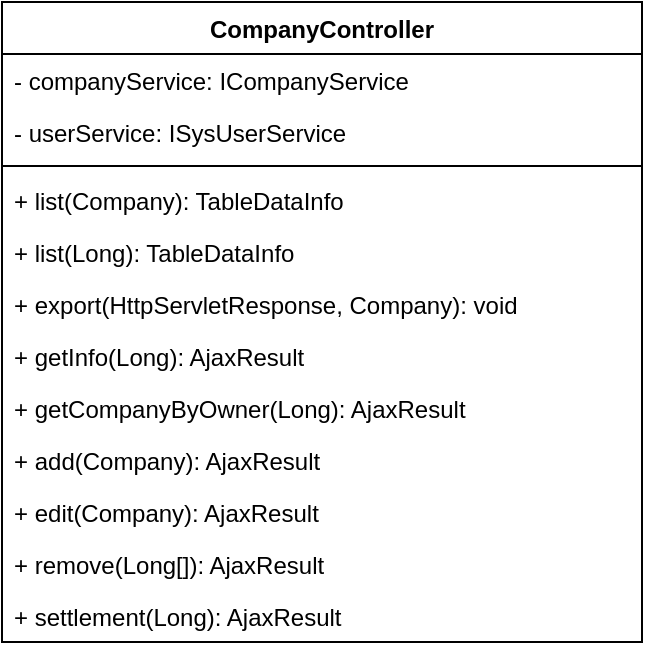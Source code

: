 <mxfile version="12.6.5" type="device" pages="11"><diagram id="IuDKrJr9HwjUH95Cg3hL" name="CompanyController"><mxGraphModel dx="1086" dy="806" grid="1" gridSize="10" guides="1" tooltips="1" connect="1" arrows="1" fold="1" page="1" pageScale="1" pageWidth="850" pageHeight="1100" math="0" shadow="0"><root><mxCell id="0"/><mxCell id="1" parent="0"/><mxCell id="apbivAqMzXwf9US9XnqT-1" value="CompanyController" style="swimlane;fontStyle=1;align=center;verticalAlign=top;childLayout=stackLayout;horizontal=1;startSize=26;horizontalStack=0;resizeParent=1;resizeParentMax=0;resizeLast=0;collapsible=1;marginBottom=0;" parent="1" vertex="1"><mxGeometry x="40" y="40" width="320" height="320" as="geometry"/></mxCell><mxCell id="apbivAqMzXwf9US9XnqT-5" value="- companyService: ICompanyService" style="text;strokeColor=none;fillColor=none;align=left;verticalAlign=top;spacingLeft=4;spacingRight=4;overflow=hidden;rotatable=0;points=[[0,0.5],[1,0.5]];portConstraint=eastwest;" parent="apbivAqMzXwf9US9XnqT-1" vertex="1"><mxGeometry y="26" width="320" height="26" as="geometry"/></mxCell><mxCell id="apbivAqMzXwf9US9XnqT-2" value="- userService: ISysUserService" style="text;strokeColor=none;fillColor=none;align=left;verticalAlign=top;spacingLeft=4;spacingRight=4;overflow=hidden;rotatable=0;points=[[0,0.5],[1,0.5]];portConstraint=eastwest;" parent="apbivAqMzXwf9US9XnqT-1" vertex="1"><mxGeometry y="52" width="320" height="26" as="geometry"/></mxCell><mxCell id="apbivAqMzXwf9US9XnqT-3" value="" style="line;strokeWidth=1;fillColor=none;align=left;verticalAlign=middle;spacingTop=-1;spacingLeft=3;spacingRight=3;rotatable=0;labelPosition=right;points=[];portConstraint=eastwest;" parent="apbivAqMzXwf9US9XnqT-1" vertex="1"><mxGeometry y="78" width="320" height="8" as="geometry"/></mxCell><mxCell id="apbivAqMzXwf9US9XnqT-6" value="+ list(Company): TableDataInfo" style="text;strokeColor=none;fillColor=none;align=left;verticalAlign=top;spacingLeft=4;spacingRight=4;overflow=hidden;rotatable=0;points=[[0,0.5],[1,0.5]];portConstraint=eastwest;" parent="apbivAqMzXwf9US9XnqT-1" vertex="1"><mxGeometry y="86" width="320" height="26" as="geometry"/></mxCell><mxCell id="apbivAqMzXwf9US9XnqT-7" value="+ list(Long): TableDataInfo" style="text;strokeColor=none;fillColor=none;align=left;verticalAlign=top;spacingLeft=4;spacingRight=4;overflow=hidden;rotatable=0;points=[[0,0.5],[1,0.5]];portConstraint=eastwest;" parent="apbivAqMzXwf9US9XnqT-1" vertex="1"><mxGeometry y="112" width="320" height="26" as="geometry"/></mxCell><mxCell id="apbivAqMzXwf9US9XnqT-8" value="+ export(HttpServletResponse, Company): void" style="text;strokeColor=none;fillColor=none;align=left;verticalAlign=top;spacingLeft=4;spacingRight=4;overflow=hidden;rotatable=0;points=[[0,0.5],[1,0.5]];portConstraint=eastwest;" parent="apbivAqMzXwf9US9XnqT-1" vertex="1"><mxGeometry y="138" width="320" height="26" as="geometry"/></mxCell><mxCell id="apbivAqMzXwf9US9XnqT-9" value="+ getInfo(Long): AjaxResult" style="text;strokeColor=none;fillColor=none;align=left;verticalAlign=top;spacingLeft=4;spacingRight=4;overflow=hidden;rotatable=0;points=[[0,0.5],[1,0.5]];portConstraint=eastwest;" parent="apbivAqMzXwf9US9XnqT-1" vertex="1"><mxGeometry y="164" width="320" height="26" as="geometry"/></mxCell><mxCell id="apbivAqMzXwf9US9XnqT-10" value="+ getCompanyByOwner(Long): AjaxResult" style="text;strokeColor=none;fillColor=none;align=left;verticalAlign=top;spacingLeft=4;spacingRight=4;overflow=hidden;rotatable=0;points=[[0,0.5],[1,0.5]];portConstraint=eastwest;" parent="apbivAqMzXwf9US9XnqT-1" vertex="1"><mxGeometry y="190" width="320" height="26" as="geometry"/></mxCell><mxCell id="apbivAqMzXwf9US9XnqT-11" value="+ add(Company): AjaxResult" style="text;strokeColor=none;fillColor=none;align=left;verticalAlign=top;spacingLeft=4;spacingRight=4;overflow=hidden;rotatable=0;points=[[0,0.5],[1,0.5]];portConstraint=eastwest;" parent="apbivAqMzXwf9US9XnqT-1" vertex="1"><mxGeometry y="216" width="320" height="26" as="geometry"/></mxCell><mxCell id="apbivAqMzXwf9US9XnqT-12" value="+ edit(Company): AjaxResult" style="text;strokeColor=none;fillColor=none;align=left;verticalAlign=top;spacingLeft=4;spacingRight=4;overflow=hidden;rotatable=0;points=[[0,0.5],[1,0.5]];portConstraint=eastwest;" parent="apbivAqMzXwf9US9XnqT-1" vertex="1"><mxGeometry y="242" width="320" height="26" as="geometry"/></mxCell><mxCell id="apbivAqMzXwf9US9XnqT-13" value="+ remove(Long[]): AjaxResult" style="text;strokeColor=none;fillColor=none;align=left;verticalAlign=top;spacingLeft=4;spacingRight=4;overflow=hidden;rotatable=0;points=[[0,0.5],[1,0.5]];portConstraint=eastwest;" parent="apbivAqMzXwf9US9XnqT-1" vertex="1"><mxGeometry y="268" width="320" height="26" as="geometry"/></mxCell><mxCell id="apbivAqMzXwf9US9XnqT-4" value="+ settlement(Long): AjaxResult" style="text;strokeColor=none;fillColor=none;align=left;verticalAlign=top;spacingLeft=4;spacingRight=4;overflow=hidden;rotatable=0;points=[[0,0.5],[1,0.5]];portConstraint=eastwest;" parent="apbivAqMzXwf9US9XnqT-1" vertex="1"><mxGeometry y="294" width="320" height="26" as="geometry"/></mxCell></root></mxGraphModel></diagram><diagram name="TicketTypeController" id="CrkuY-RYF88Ci62IkdXL"><mxGraphModel dx="1086" dy="806" grid="1" gridSize="10" guides="1" tooltips="1" connect="1" arrows="1" fold="1" page="1" pageScale="1" pageWidth="850" pageHeight="1100" math="0" shadow="0"><root><mxCell id="9UPSqxnHUl_p8AlZO2u2-0"/><mxCell id="9UPSqxnHUl_p8AlZO2u2-1" parent="9UPSqxnHUl_p8AlZO2u2-0"/><mxCell id="9UPSqxnHUl_p8AlZO2u2-2" value="TicketTypeController" style="swimlane;fontStyle=1;align=center;verticalAlign=top;childLayout=stackLayout;horizontal=1;startSize=26;horizontalStack=0;resizeParent=1;resizeParentMax=0;resizeLast=0;collapsible=1;marginBottom=0;" parent="9UPSqxnHUl_p8AlZO2u2-1" vertex="1"><mxGeometry x="40" y="40" width="320" height="216" as="geometry"/></mxCell><mxCell id="9UPSqxnHUl_p8AlZO2u2-3" value="- ticketTypeService: ITicketTypeService" style="text;strokeColor=none;fillColor=none;align=left;verticalAlign=top;spacingLeft=4;spacingRight=4;overflow=hidden;rotatable=0;points=[[0,0.5],[1,0.5]];portConstraint=eastwest;" parent="9UPSqxnHUl_p8AlZO2u2-2" vertex="1"><mxGeometry y="26" width="320" height="26" as="geometry"/></mxCell><mxCell id="9UPSqxnHUl_p8AlZO2u2-5" value="" style="line;strokeWidth=1;fillColor=none;align=left;verticalAlign=middle;spacingTop=-1;spacingLeft=3;spacingRight=3;rotatable=0;labelPosition=right;points=[];portConstraint=eastwest;" parent="9UPSqxnHUl_p8AlZO2u2-2" vertex="1"><mxGeometry y="52" width="320" height="8" as="geometry"/></mxCell><mxCell id="9UPSqxnHUl_p8AlZO2u2-6" value="+ list(TicketType): TableDataInfo" style="text;strokeColor=none;fillColor=none;align=left;verticalAlign=top;spacingLeft=4;spacingRight=4;overflow=hidden;rotatable=0;points=[[0,0.5],[1,0.5]];portConstraint=eastwest;" parent="9UPSqxnHUl_p8AlZO2u2-2" vertex="1"><mxGeometry y="60" width="320" height="26" as="geometry"/></mxCell><mxCell id="9UPSqxnHUl_p8AlZO2u2-8" value="+ export(HttpServletResponse, Company): void" style="text;strokeColor=none;fillColor=none;align=left;verticalAlign=top;spacingLeft=4;spacingRight=4;overflow=hidden;rotatable=0;points=[[0,0.5],[1,0.5]];portConstraint=eastwest;" parent="9UPSqxnHUl_p8AlZO2u2-2" vertex="1"><mxGeometry y="86" width="320" height="26" as="geometry"/></mxCell><mxCell id="9UPSqxnHUl_p8AlZO2u2-9" value="+ getInfo(Long): AjaxResult" style="text;strokeColor=none;fillColor=none;align=left;verticalAlign=top;spacingLeft=4;spacingRight=4;overflow=hidden;rotatable=0;points=[[0,0.5],[1,0.5]];portConstraint=eastwest;" parent="9UPSqxnHUl_p8AlZO2u2-2" vertex="1"><mxGeometry y="112" width="320" height="26" as="geometry"/></mxCell><mxCell id="9UPSqxnHUl_p8AlZO2u2-11" value="+ add(TicketType): AjaxResult" style="text;strokeColor=none;fillColor=none;align=left;verticalAlign=top;spacingLeft=4;spacingRight=4;overflow=hidden;rotatable=0;points=[[0,0.5],[1,0.5]];portConstraint=eastwest;" parent="9UPSqxnHUl_p8AlZO2u2-2" vertex="1"><mxGeometry y="138" width="320" height="26" as="geometry"/></mxCell><mxCell id="9UPSqxnHUl_p8AlZO2u2-12" value="+ edit(TicketType): AjaxResult" style="text;strokeColor=none;fillColor=none;align=left;verticalAlign=top;spacingLeft=4;spacingRight=4;overflow=hidden;rotatable=0;points=[[0,0.5],[1,0.5]];portConstraint=eastwest;" parent="9UPSqxnHUl_p8AlZO2u2-2" vertex="1"><mxGeometry y="164" width="320" height="26" as="geometry"/></mxCell><mxCell id="9UPSqxnHUl_p8AlZO2u2-13" value="+ remove(Long[]): AjaxResult" style="text;strokeColor=none;fillColor=none;align=left;verticalAlign=top;spacingLeft=4;spacingRight=4;overflow=hidden;rotatable=0;points=[[0,0.5],[1,0.5]];portConstraint=eastwest;" parent="9UPSqxnHUl_p8AlZO2u2-2" vertex="1"><mxGeometry y="190" width="320" height="26" as="geometry"/></mxCell></root></mxGraphModel></diagram><diagram name="TicketController" id="qaNvzNqMPBzJFsqyQshu"><mxGraphModel dx="1086" dy="806" grid="1" gridSize="10" guides="1" tooltips="1" connect="1" arrows="1" fold="1" page="1" pageScale="1" pageWidth="850" pageHeight="1100" math="0" shadow="0"><root><mxCell id="sDE4RkRzz6TzttduhjiG-0"/><mxCell id="sDE4RkRzz6TzttduhjiG-1" parent="sDE4RkRzz6TzttduhjiG-0"/><mxCell id="sDE4RkRzz6TzttduhjiG-2" value="TicketController" style="swimlane;fontStyle=1;align=center;verticalAlign=top;childLayout=stackLayout;horizontal=1;startSize=26;horizontalStack=0;resizeParent=1;resizeParentMax=0;resizeLast=0;collapsible=1;marginBottom=0;" parent="sDE4RkRzz6TzttduhjiG-1" vertex="1"><mxGeometry x="40" y="40" width="320" height="294" as="geometry"/></mxCell><mxCell id="NdOaSn3IoadMqFevdaDK-0" value="- companyService: ICompanyService" style="text;strokeColor=none;fillColor=none;align=left;verticalAlign=top;spacingLeft=4;spacingRight=4;overflow=hidden;rotatable=0;points=[[0,0.5],[1,0.5]];portConstraint=eastwest;" parent="sDE4RkRzz6TzttduhjiG-2" vertex="1"><mxGeometry y="26" width="320" height="26" as="geometry"/></mxCell><mxCell id="sDE4RkRzz6TzttduhjiG-3" value="- ticketService: ITicketService" style="text;strokeColor=none;fillColor=none;align=left;verticalAlign=top;spacingLeft=4;spacingRight=4;overflow=hidden;rotatable=0;points=[[0,0.5],[1,0.5]];portConstraint=eastwest;" parent="sDE4RkRzz6TzttduhjiG-2" vertex="1"><mxGeometry y="52" width="320" height="26" as="geometry"/></mxCell><mxCell id="sDE4RkRzz6TzttduhjiG-5" value="" style="line;strokeWidth=1;fillColor=none;align=left;verticalAlign=middle;spacingTop=-1;spacingLeft=3;spacingRight=3;rotatable=0;labelPosition=right;points=[];portConstraint=eastwest;" parent="sDE4RkRzz6TzttduhjiG-2" vertex="1"><mxGeometry y="78" width="320" height="8" as="geometry"/></mxCell><mxCell id="sDE4RkRzz6TzttduhjiG-6" value="+ list(Ticket): TableDataInfo" style="text;strokeColor=none;fillColor=none;align=left;verticalAlign=top;spacingLeft=4;spacingRight=4;overflow=hidden;rotatable=0;points=[[0,0.5],[1,0.5]];portConstraint=eastwest;" parent="sDE4RkRzz6TzttduhjiG-2" vertex="1"><mxGeometry y="86" width="320" height="26" as="geometry"/></mxCell><mxCell id="sDE4RkRzz6TzttduhjiG-8" value="+ export(HttpServletResponse, Company): void" style="text;strokeColor=none;fillColor=none;align=left;verticalAlign=top;spacingLeft=4;spacingRight=4;overflow=hidden;rotatable=0;points=[[0,0.5],[1,0.5]];portConstraint=eastwest;" parent="sDE4RkRzz6TzttduhjiG-2" vertex="1"><mxGeometry y="112" width="320" height="26" as="geometry"/></mxCell><mxCell id="sDE4RkRzz6TzttduhjiG-9" value="+ getInfo(Long): AjaxResult" style="text;strokeColor=none;fillColor=none;align=left;verticalAlign=top;spacingLeft=4;spacingRight=4;overflow=hidden;rotatable=0;points=[[0,0.5],[1,0.5]];portConstraint=eastwest;" parent="sDE4RkRzz6TzttduhjiG-2" vertex="1"><mxGeometry y="138" width="320" height="26" as="geometry"/></mxCell><mxCell id="sDE4RkRzz6TzttduhjiG-7" value="+ listParentTicket(Long): TableDataInfo" style="text;strokeColor=none;fillColor=none;align=left;verticalAlign=top;spacingLeft=4;spacingRight=4;overflow=hidden;rotatable=0;points=[[0,0.5],[1,0.5]];portConstraint=eastwest;" parent="sDE4RkRzz6TzttduhjiG-2" vertex="1"><mxGeometry y="164" width="320" height="26" as="geometry"/></mxCell><mxCell id="sDE4RkRzz6TzttduhjiG-11" value="+ add(Company): AjaxResult" style="text;strokeColor=none;fillColor=none;align=left;verticalAlign=top;spacingLeft=4;spacingRight=4;overflow=hidden;rotatable=0;points=[[0,0.5],[1,0.5]];portConstraint=eastwest;" parent="sDE4RkRzz6TzttduhjiG-2" vertex="1"><mxGeometry y="190" width="320" height="26" as="geometry"/></mxCell><mxCell id="sDE4RkRzz6TzttduhjiG-12" value="+ edit(Company): AjaxResult" style="text;strokeColor=none;fillColor=none;align=left;verticalAlign=top;spacingLeft=4;spacingRight=4;overflow=hidden;rotatable=0;points=[[0,0.5],[1,0.5]];portConstraint=eastwest;" parent="sDE4RkRzz6TzttduhjiG-2" vertex="1"><mxGeometry y="216" width="320" height="26" as="geometry"/></mxCell><mxCell id="sDE4RkRzz6TzttduhjiG-13" value="+ remove(Long[]): AjaxResult" style="text;strokeColor=none;fillColor=none;align=left;verticalAlign=top;spacingLeft=4;spacingRight=4;overflow=hidden;rotatable=0;points=[[0,0.5],[1,0.5]];portConstraint=eastwest;" parent="sDE4RkRzz6TzttduhjiG-2" vertex="1"><mxGeometry y="242" width="320" height="26" as="geometry"/></mxCell><mxCell id="sDE4RkRzz6TzttduhjiG-10" value="+ apply(Ticket): AjaxResult" style="text;strokeColor=none;fillColor=none;align=left;verticalAlign=top;spacingLeft=4;spacingRight=4;overflow=hidden;rotatable=0;points=[[0,0.5],[1,0.5]];portConstraint=eastwest;" parent="sDE4RkRzz6TzttduhjiG-2" vertex="1"><mxGeometry y="268" width="320" height="26" as="geometry"/></mxCell></root></mxGraphModel></diagram><diagram name="CompanyServiceImpl" id="bQsU6f6QPXP8QNCVwBNX"><mxGraphModel dx="1086" dy="806" grid="1" gridSize="10" guides="1" tooltips="1" connect="1" arrows="1" fold="1" page="1" pageScale="1" pageWidth="850" pageHeight="1100" math="0" shadow="0"><root><mxCell id="Cqukb1WsZ1RibQ26uABX-0"/><mxCell id="Cqukb1WsZ1RibQ26uABX-1" parent="Cqukb1WsZ1RibQ26uABX-0"/><mxCell id="Cqukb1WsZ1RibQ26uABX-2" value="CompanyServiceImpl" style="swimlane;fontStyle=1;align=center;verticalAlign=top;childLayout=stackLayout;horizontal=1;startSize=26;horizontalStack=0;resizeParent=1;resizeParentMax=0;resizeLast=0;collapsible=1;marginBottom=0;" parent="Cqukb1WsZ1RibQ26uABX-1" vertex="1"><mxGeometry x="40" y="40" width="320" height="268" as="geometry"/></mxCell><mxCell id="Cqukb1WsZ1RibQ26uABX-3" value="- companyMapper: CompanyMapper" style="text;strokeColor=none;fillColor=none;align=left;verticalAlign=top;spacingLeft=4;spacingRight=4;overflow=hidden;rotatable=0;points=[[0,0.5],[1,0.5]];portConstraint=eastwest;" parent="Cqukb1WsZ1RibQ26uABX-2" vertex="1"><mxGeometry y="26" width="320" height="26" as="geometry"/></mxCell><mxCell id="Cqukb1WsZ1RibQ26uABX-4" value="- subscribeMapper: SubscribeMapper" style="text;strokeColor=none;fillColor=none;align=left;verticalAlign=top;spacingLeft=4;spacingRight=4;overflow=hidden;rotatable=0;points=[[0,0.5],[1,0.5]];portConstraint=eastwest;" parent="Cqukb1WsZ1RibQ26uABX-2" vertex="1"><mxGeometry y="52" width="320" height="26" as="geometry"/></mxCell><mxCell id="Cqukb1WsZ1RibQ26uABX-5" value="" style="line;strokeWidth=1;fillColor=none;align=left;verticalAlign=middle;spacingTop=-1;spacingLeft=3;spacingRight=3;rotatable=0;labelPosition=right;points=[];portConstraint=eastwest;" parent="Cqukb1WsZ1RibQ26uABX-2" vertex="1"><mxGeometry y="78" width="320" height="8" as="geometry"/></mxCell><mxCell id="Cqukb1WsZ1RibQ26uABX-6" value="+ selectCompanyByCompanyId(Long): Company" style="text;strokeColor=none;fillColor=none;align=left;verticalAlign=top;spacingLeft=4;spacingRight=4;overflow=hidden;rotatable=0;points=[[0,0.5],[1,0.5]];portConstraint=eastwest;" parent="Cqukb1WsZ1RibQ26uABX-2" vertex="1"><mxGeometry y="86" width="320" height="26" as="geometry"/></mxCell><mxCell id="Cqukb1WsZ1RibQ26uABX-7" value="+ selectCompanyList(Company): List&lt;Company&gt;" style="text;strokeColor=none;fillColor=none;align=left;verticalAlign=top;spacingLeft=4;spacingRight=4;overflow=hidden;rotatable=0;points=[[0,0.5],[1,0.5]];portConstraint=eastwest;" parent="Cqukb1WsZ1RibQ26uABX-2" vertex="1"><mxGeometry y="112" width="320" height="26" as="geometry"/></mxCell><mxCell id="Cqukb1WsZ1RibQ26uABX-8" value="+ insertCompany(Company): int" style="text;strokeColor=none;fillColor=none;align=left;verticalAlign=top;spacingLeft=4;spacingRight=4;overflow=hidden;rotatable=0;points=[[0,0.5],[1,0.5]];portConstraint=eastwest;" parent="Cqukb1WsZ1RibQ26uABX-2" vertex="1"><mxGeometry y="138" width="320" height="26" as="geometry"/></mxCell><mxCell id="Cqukb1WsZ1RibQ26uABX-9" value="+ updateCompany(Company): int" style="text;strokeColor=none;fillColor=none;align=left;verticalAlign=top;spacingLeft=4;spacingRight=4;overflow=hidden;rotatable=0;points=[[0,0.5],[1,0.5]];portConstraint=eastwest;" parent="Cqukb1WsZ1RibQ26uABX-2" vertex="1"><mxGeometry y="164" width="320" height="26" as="geometry"/></mxCell><mxCell id="Cqukb1WsZ1RibQ26uABX-10" value="+ deleteCompanyByCompanyIds(Long[]): int" style="text;strokeColor=none;fillColor=none;align=left;verticalAlign=top;spacingLeft=4;spacingRight=4;overflow=hidden;rotatable=0;points=[[0,0.5],[1,0.5]];portConstraint=eastwest;" parent="Cqukb1WsZ1RibQ26uABX-2" vertex="1"><mxGeometry y="190" width="320" height="26" as="geometry"/></mxCell><mxCell id="Cqukb1WsZ1RibQ26uABX-11" value="+ deleteCompanyByCompanyId(Long): int" style="text;strokeColor=none;fillColor=none;align=left;verticalAlign=top;spacingLeft=4;spacingRight=4;overflow=hidden;rotatable=0;points=[[0,0.5],[1,0.5]];portConstraint=eastwest;" parent="Cqukb1WsZ1RibQ26uABX-2" vertex="1"><mxGeometry y="216" width="320" height="26" as="geometry"/></mxCell><mxCell id="Cqukb1WsZ1RibQ26uABX-12" value="+ companySettlement(Long): int" style="text;strokeColor=none;fillColor=none;align=left;verticalAlign=top;spacingLeft=4;spacingRight=4;overflow=hidden;rotatable=0;points=[[0,0.5],[1,0.5]];portConstraint=eastwest;" parent="Cqukb1WsZ1RibQ26uABX-2" vertex="1"><mxGeometry y="242" width="320" height="26" as="geometry"/></mxCell></root></mxGraphModel></diagram><diagram name="TicketTypeServiceImpl" id="TVrjaf46zSAOnmualMFt"><mxGraphModel dx="1086" dy="806" grid="1" gridSize="10" guides="1" tooltips="1" connect="1" arrows="1" fold="1" page="1" pageScale="1" pageWidth="850" pageHeight="1100" math="0" shadow="0"><root><mxCell id="ETn4si0vqtfgw1g5YOrQ-0"/><mxCell id="ETn4si0vqtfgw1g5YOrQ-1" parent="ETn4si0vqtfgw1g5YOrQ-0"/><mxCell id="ETn4si0vqtfgw1g5YOrQ-2" value="TicketTypeServiceImpl" style="swimlane;fontStyle=1;align=center;verticalAlign=top;childLayout=stackLayout;horizontal=1;startSize=26;horizontalStack=0;resizeParent=1;resizeParentMax=0;resizeLast=0;collapsible=1;marginBottom=0;" parent="ETn4si0vqtfgw1g5YOrQ-1" vertex="1"><mxGeometry x="40" y="40" width="320" height="294" as="geometry"/></mxCell><mxCell id="ETn4si0vqtfgw1g5YOrQ-3" value="- ticketTypeMapper: TicketTypeMapper" style="text;strokeColor=none;fillColor=none;align=left;verticalAlign=top;spacingLeft=4;spacingRight=4;overflow=hidden;rotatable=0;points=[[0,0.5],[1,0.5]];portConstraint=eastwest;" parent="ETn4si0vqtfgw1g5YOrQ-2" vertex="1"><mxGeometry y="26" width="320" height="26" as="geometry"/></mxCell><mxCell id="ETn4si0vqtfgw1g5YOrQ-4" value="- companyMapper: CompanyMapper" style="text;strokeColor=none;fillColor=none;align=left;verticalAlign=top;spacingLeft=4;spacingRight=4;overflow=hidden;rotatable=0;points=[[0,0.5],[1,0.5]];portConstraint=eastwest;" parent="ETn4si0vqtfgw1g5YOrQ-2" vertex="1"><mxGeometry y="52" width="320" height="26" as="geometry"/></mxCell><mxCell id="ETn4si0vqtfgw1g5YOrQ-13" value="- deptMapper: SysDeptMapper" style="text;strokeColor=none;fillColor=none;align=left;verticalAlign=top;spacingLeft=4;spacingRight=4;overflow=hidden;rotatable=0;points=[[0,0.5],[1,0.5]];portConstraint=eastwest;" parent="ETn4si0vqtfgw1g5YOrQ-2" vertex="1"><mxGeometry y="78" width="320" height="26" as="geometry"/></mxCell><mxCell id="ETn4si0vqtfgw1g5YOrQ-5" value="" style="line;strokeWidth=1;fillColor=none;align=left;verticalAlign=middle;spacingTop=-1;spacingLeft=3;spacingRight=3;rotatable=0;labelPosition=right;points=[];portConstraint=eastwest;" parent="ETn4si0vqtfgw1g5YOrQ-2" vertex="1"><mxGeometry y="104" width="320" height="8" as="geometry"/></mxCell><mxCell id="ETn4si0vqtfgw1g5YOrQ-6" value="+ selectTicketTypeByTypeId(Long): TicketType" style="text;strokeColor=none;fillColor=none;align=left;verticalAlign=top;spacingLeft=4;spacingRight=4;overflow=hidden;rotatable=0;points=[[0,0.5],[1,0.5]];portConstraint=eastwest;" parent="ETn4si0vqtfgw1g5YOrQ-2" vertex="1"><mxGeometry y="112" width="320" height="26" as="geometry"/></mxCell><mxCell id="ETn4si0vqtfgw1g5YOrQ-7" value="+ selectTicketTypeList(TicketType): List&lt;TicketType&gt;" style="text;strokeColor=none;fillColor=none;align=left;verticalAlign=top;spacingLeft=4;spacingRight=4;overflow=hidden;rotatable=0;points=[[0,0.5],[1,0.5]];portConstraint=eastwest;" parent="ETn4si0vqtfgw1g5YOrQ-2" vertex="1"><mxGeometry y="138" width="320" height="26" as="geometry"/></mxCell><mxCell id="ETn4si0vqtfgw1g5YOrQ-8" value="+ insertTicketType(TicketType): int" style="text;strokeColor=none;fillColor=none;align=left;verticalAlign=top;spacingLeft=4;spacingRight=4;overflow=hidden;rotatable=0;points=[[0,0.5],[1,0.5]];portConstraint=eastwest;" parent="ETn4si0vqtfgw1g5YOrQ-2" vertex="1"><mxGeometry y="164" width="320" height="26" as="geometry"/></mxCell><mxCell id="ETn4si0vqtfgw1g5YOrQ-9" value="+ updateTicketType(TicketType): int" style="text;strokeColor=none;fillColor=none;align=left;verticalAlign=top;spacingLeft=4;spacingRight=4;overflow=hidden;rotatable=0;points=[[0,0.5],[1,0.5]];portConstraint=eastwest;" parent="ETn4si0vqtfgw1g5YOrQ-2" vertex="1"><mxGeometry y="190" width="320" height="26" as="geometry"/></mxCell><mxCell id="ETn4si0vqtfgw1g5YOrQ-10" value="+ deleteTicketTypeByTypeIds(Long[]): int" style="text;strokeColor=none;fillColor=none;align=left;verticalAlign=top;spacingLeft=4;spacingRight=4;overflow=hidden;rotatable=0;points=[[0,0.5],[1,0.5]];portConstraint=eastwest;" parent="ETn4si0vqtfgw1g5YOrQ-2" vertex="1"><mxGeometry y="216" width="320" height="26" as="geometry"/></mxCell><mxCell id="ETn4si0vqtfgw1g5YOrQ-11" value="+ deleteTicketTypeByTypeId(Long): int" style="text;strokeColor=none;fillColor=none;align=left;verticalAlign=top;spacingLeft=4;spacingRight=4;overflow=hidden;rotatable=0;points=[[0,0.5],[1,0.5]];portConstraint=eastwest;" parent="ETn4si0vqtfgw1g5YOrQ-2" vertex="1"><mxGeometry y="242" width="320" height="26" as="geometry"/></mxCell><mxCell id="ETn4si0vqtfgw1g5YOrQ-12" value="- createTypePermission(Long): Long" style="text;strokeColor=none;fillColor=none;align=left;verticalAlign=top;spacingLeft=4;spacingRight=4;overflow=hidden;rotatable=0;points=[[0,0.5],[1,0.5]];portConstraint=eastwest;" parent="ETn4si0vqtfgw1g5YOrQ-2" vertex="1"><mxGeometry y="268" width="320" height="26" as="geometry"/></mxCell></root></mxGraphModel></diagram><diagram name="TicketServiceImpl" id="A-ru1k5GO8_Das_y7yYt"><mxGraphModel dx="1086" dy="806" grid="1" gridSize="10" guides="1" tooltips="1" connect="1" arrows="1" fold="1" page="1" pageScale="1" pageWidth="850" pageHeight="1100" math="0" shadow="0"><root><mxCell id="3QDzb-skA059y7ZCcj7F-0"/><mxCell id="3QDzb-skA059y7ZCcj7F-1" parent="3QDzb-skA059y7ZCcj7F-0"/><mxCell id="3QDzb-skA059y7ZCcj7F-2" value="TicketServiceImpl" style="swimlane;fontStyle=1;align=center;verticalAlign=top;childLayout=stackLayout;horizontal=1;startSize=26;horizontalStack=0;resizeParent=1;resizeParentMax=0;resizeLast=0;collapsible=1;marginBottom=0;" vertex="1" parent="3QDzb-skA059y7ZCcj7F-1"><mxGeometry x="40" y="40" width="320" height="346" as="geometry"/></mxCell><mxCell id="3QDzb-skA059y7ZCcj7F-14" value="- ticketMapper: TicketMapper" style="text;strokeColor=none;fillColor=none;align=left;verticalAlign=top;spacingLeft=4;spacingRight=4;overflow=hidden;rotatable=0;points=[[0,0.5],[1,0.5]];portConstraint=eastwest;" vertex="1" parent="3QDzb-skA059y7ZCcj7F-2"><mxGeometry y="26" width="320" height="26" as="geometry"/></mxCell><mxCell id="3QDzb-skA059y7ZCcj7F-3" value="- ticketTypeMapper: TicketTypeMapper" style="text;strokeColor=none;fillColor=none;align=left;verticalAlign=top;spacingLeft=4;spacingRight=4;overflow=hidden;rotatable=0;points=[[0,0.5],[1,0.5]];portConstraint=eastwest;" vertex="1" parent="3QDzb-skA059y7ZCcj7F-2"><mxGeometry y="52" width="320" height="26" as="geometry"/></mxCell><mxCell id="3QDzb-skA059y7ZCcj7F-4" value="- companyMapper: CompanyMapper" style="text;strokeColor=none;fillColor=none;align=left;verticalAlign=top;spacingLeft=4;spacingRight=4;overflow=hidden;rotatable=0;points=[[0,0.5],[1,0.5]];portConstraint=eastwest;" vertex="1" parent="3QDzb-skA059y7ZCcj7F-2"><mxGeometry y="78" width="320" height="26" as="geometry"/></mxCell><mxCell id="3QDzb-skA059y7ZCcj7F-5" value="- deptMapper: SysDeptMapper" style="text;strokeColor=none;fillColor=none;align=left;verticalAlign=top;spacingLeft=4;spacingRight=4;overflow=hidden;rotatable=0;points=[[0,0.5],[1,0.5]];portConstraint=eastwest;" vertex="1" parent="3QDzb-skA059y7ZCcj7F-2"><mxGeometry y="104" width="320" height="26" as="geometry"/></mxCell><mxCell id="3QDzb-skA059y7ZCcj7F-6" value="" style="line;strokeWidth=1;fillColor=none;align=left;verticalAlign=middle;spacingTop=-1;spacingLeft=3;spacingRight=3;rotatable=0;labelPosition=right;points=[];portConstraint=eastwest;" vertex="1" parent="3QDzb-skA059y7ZCcj7F-2"><mxGeometry y="130" width="320" height="8" as="geometry"/></mxCell><mxCell id="3QDzb-skA059y7ZCcj7F-7" value="+ selectTicketByTicketId(Long): Ticket" style="text;strokeColor=none;fillColor=none;align=left;verticalAlign=top;spacingLeft=4;spacingRight=4;overflow=hidden;rotatable=0;points=[[0,0.5],[1,0.5]];portConstraint=eastwest;" vertex="1" parent="3QDzb-skA059y7ZCcj7F-2"><mxGeometry y="138" width="320" height="26" as="geometry"/></mxCell><mxCell id="3QDzb-skA059y7ZCcj7F-8" value="+ selectTicketList(Ticket): List&lt;Ticket&gt;" style="text;strokeColor=none;fillColor=none;align=left;verticalAlign=top;spacingLeft=4;spacingRight=4;overflow=hidden;rotatable=0;points=[[0,0.5],[1,0.5]];portConstraint=eastwest;" vertex="1" parent="3QDzb-skA059y7ZCcj7F-2"><mxGeometry y="164" width="320" height="26" as="geometry"/></mxCell><mxCell id="3QDzb-skA059y7ZCcj7F-9" value="+ insertTicket(Ticket): int" style="text;strokeColor=none;fillColor=none;align=left;verticalAlign=top;spacingLeft=4;spacingRight=4;overflow=hidden;rotatable=0;points=[[0,0.5],[1,0.5]];portConstraint=eastwest;" vertex="1" parent="3QDzb-skA059y7ZCcj7F-2"><mxGeometry y="190" width="320" height="26" as="geometry"/></mxCell><mxCell id="3QDzb-skA059y7ZCcj7F-10" value="+ updateTicket(Ticket): int" style="text;strokeColor=none;fillColor=none;align=left;verticalAlign=top;spacingLeft=4;spacingRight=4;overflow=hidden;rotatable=0;points=[[0,0.5],[1,0.5]];portConstraint=eastwest;" vertex="1" parent="3QDzb-skA059y7ZCcj7F-2"><mxGeometry y="216" width="320" height="26" as="geometry"/></mxCell><mxCell id="3QDzb-skA059y7ZCcj7F-11" value="+ deleteTicketByTicketIds(Long[]): int" style="text;strokeColor=none;fillColor=none;align=left;verticalAlign=top;spacingLeft=4;spacingRight=4;overflow=hidden;rotatable=0;points=[[0,0.5],[1,0.5]];portConstraint=eastwest;" vertex="1" parent="3QDzb-skA059y7ZCcj7F-2"><mxGeometry y="242" width="320" height="26" as="geometry"/></mxCell><mxCell id="3QDzb-skA059y7ZCcj7F-12" value="+ deleteTicketByTicketId(Long): int" style="text;strokeColor=none;fillColor=none;align=left;verticalAlign=top;spacingLeft=4;spacingRight=4;overflow=hidden;rotatable=0;points=[[0,0.5],[1,0.5]];portConstraint=eastwest;" vertex="1" parent="3QDzb-skA059y7ZCcj7F-2"><mxGeometry y="268" width="320" height="26" as="geometry"/></mxCell><mxCell id="3QDzb-skA059y7ZCcj7F-15" value="+ applyTicket(Ticket): int" style="text;strokeColor=none;fillColor=none;align=left;verticalAlign=top;spacingLeft=4;spacingRight=4;overflow=hidden;rotatable=0;points=[[0,0.5],[1,0.5]];portConstraint=eastwest;" vertex="1" parent="3QDzb-skA059y7ZCcj7F-2"><mxGeometry y="294" width="320" height="26" as="geometry"/></mxCell><mxCell id="3QDzb-skA059y7ZCcj7F-13" value="- ticketLimitCheck(Company): boolean" style="text;strokeColor=none;fillColor=none;align=left;verticalAlign=top;spacingLeft=4;spacingRight=4;overflow=hidden;rotatable=0;points=[[0,0.5],[1,0.5]];portConstraint=eastwest;" vertex="1" parent="3QDzb-skA059y7ZCcj7F-2"><mxGeometry y="320" width="320" height="26" as="geometry"/></mxCell></root></mxGraphModel></diagram><diagram id="KKMUese1MSKXWDrbDXVg" name="DataScopeAspect"><mxGraphModel dx="1086" dy="806" grid="1" gridSize="10" guides="1" tooltips="1" connect="1" arrows="1" fold="1" page="1" pageScale="1" pageWidth="850" pageHeight="1100" math="0" shadow="0"><root><mxCell id="3F9viMZcBgBBBBFCKuIx-0"/><mxCell id="3F9viMZcBgBBBBFCKuIx-1" parent="3F9viMZcBgBBBBFCKuIx-0"/><mxCell id="3F9viMZcBgBBBBFCKuIx-2" value="DataScopeAspect" style="swimlane;fontStyle=0;childLayout=stackLayout;horizontal=1;startSize=26;fillColor=none;horizontalStack=0;resizeParent=1;resizeParentMax=0;resizeLast=0;collapsible=1;marginBottom=0;" parent="3F9viMZcBgBBBBFCKuIx-1" vertex="1"><mxGeometry x="40" y="40" width="320" height="130" as="geometry"/></mxCell><mxCell id="3F9viMZcBgBBBBFCKuIx-3" value="+ doBefore(JoinPoint, DataScope): void" style="text;strokeColor=none;fillColor=none;align=left;verticalAlign=top;spacingLeft=4;spacingRight=4;overflow=hidden;rotatable=0;points=[[0,0.5],[1,0.5]];portConstraint=eastwest;" parent="3F9viMZcBgBBBBFCKuIx-2" vertex="1"><mxGeometry y="26" width="320" height="26" as="geometry"/></mxCell><mxCell id="3F9viMZcBgBBBBFCKuIx-6" value="# handleDataScope(JoinPoint, DataScope): void" style="text;strokeColor=none;fillColor=none;align=left;verticalAlign=top;spacingLeft=4;spacingRight=4;overflow=hidden;rotatable=0;points=[[0,0.5],[1,0.5]];portConstraint=eastwest;" parent="3F9viMZcBgBBBBFCKuIx-2" vertex="1"><mxGeometry y="52" width="320" height="26" as="geometry"/></mxCell><mxCell id="3F9viMZcBgBBBBFCKuIx-8" value="+ dataScopeFilter(JoinPoint, SysUser, String, String): void" style="text;strokeColor=none;fillColor=none;align=left;verticalAlign=top;spacingLeft=4;spacingRight=4;overflow=hidden;rotatable=0;points=[[0,0.5],[1,0.5]];portConstraint=eastwest;" parent="3F9viMZcBgBBBBFCKuIx-2" vertex="1"><mxGeometry y="78" width="320" height="26" as="geometry"/></mxCell><mxCell id="3F9viMZcBgBBBBFCKuIx-7" value="- clearDataScope(JoinPoint): void" style="text;strokeColor=none;fillColor=none;align=left;verticalAlign=top;spacingLeft=4;spacingRight=4;overflow=hidden;rotatable=0;points=[[0,0.5],[1,0.5]];portConstraint=eastwest;" parent="3F9viMZcBgBBBBFCKuIx-2" vertex="1"><mxGeometry y="104" width="320" height="26" as="geometry"/></mxCell></root></mxGraphModel></diagram><diagram name="CompanyMapper" id="xreHkJA6mHx3JOyrIHnm"><mxGraphModel dx="1086" dy="806" grid="1" gridSize="10" guides="1" tooltips="1" connect="1" arrows="1" fold="1" page="1" pageScale="1" pageWidth="850" pageHeight="1100" math="0" shadow="0"><root><mxCell id="WAxhJomdZBJ7I9m76VvD-0"/><mxCell id="WAxhJomdZBJ7I9m76VvD-1" parent="WAxhJomdZBJ7I9m76VvD-0"/><mxCell id="WAxhJomdZBJ7I9m76VvD-2" value="CompanyMapper" style="swimlane;fontStyle=0;childLayout=stackLayout;horizontal=1;startSize=26;fillColor=none;horizontalStack=0;resizeParent=1;resizeParentMax=0;resizeLast=0;collapsible=1;marginBottom=0;" parent="WAxhJomdZBJ7I9m76VvD-1" vertex="1"><mxGeometry x="40" y="40" width="320" height="182" as="geometry"/></mxCell><mxCell id="WAxhJomdZBJ7I9m76VvD-3" value="+ selectCompanyByCompanyId(Long): Company" style="text;strokeColor=none;fillColor=none;align=left;verticalAlign=top;spacingLeft=4;spacingRight=4;overflow=hidden;rotatable=0;points=[[0,0.5],[1,0.5]];portConstraint=eastwest;" parent="WAxhJomdZBJ7I9m76VvD-2" vertex="1"><mxGeometry y="26" width="320" height="26" as="geometry"/></mxCell><mxCell id="WAxhJomdZBJ7I9m76VvD-7" value="+ selectCompanyList(Company): List&lt;Company&gt;" style="text;strokeColor=none;fillColor=none;align=left;verticalAlign=top;spacingLeft=4;spacingRight=4;overflow=hidden;rotatable=0;points=[[0,0.5],[1,0.5]];portConstraint=eastwest;" parent="WAxhJomdZBJ7I9m76VvD-2" vertex="1"><mxGeometry y="52" width="320" height="26" as="geometry"/></mxCell><mxCell id="WAxhJomdZBJ7I9m76VvD-8" value="+ insertCompanyList(Company): int" style="text;strokeColor=none;fillColor=none;align=left;verticalAlign=top;spacingLeft=4;spacingRight=4;overflow=hidden;rotatable=0;points=[[0,0.5],[1,0.5]];portConstraint=eastwest;" parent="WAxhJomdZBJ7I9m76VvD-2" vertex="1"><mxGeometry y="78" width="320" height="26" as="geometry"/></mxCell><mxCell id="WAxhJomdZBJ7I9m76VvD-9" value="+ updateCompanyList(Company): int" style="text;strokeColor=none;fillColor=none;align=left;verticalAlign=top;spacingLeft=4;spacingRight=4;overflow=hidden;rotatable=0;points=[[0,0.5],[1,0.5]];portConstraint=eastwest;" parent="WAxhJomdZBJ7I9m76VvD-2" vertex="1"><mxGeometry y="104" width="320" height="26" as="geometry"/></mxCell><mxCell id="WAxhJomdZBJ7I9m76VvD-10" value="+ deleteCompanyByCompanyId(Long): int" style="text;strokeColor=none;fillColor=none;align=left;verticalAlign=top;spacingLeft=4;spacingRight=4;overflow=hidden;rotatable=0;points=[[0,0.5],[1,0.5]];portConstraint=eastwest;" parent="WAxhJomdZBJ7I9m76VvD-2" vertex="1"><mxGeometry y="130" width="320" height="26" as="geometry"/></mxCell><mxCell id="WAxhJomdZBJ7I9m76VvD-11" value="+ deleteCompanyByCompanyIds(Long[]): int" style="text;strokeColor=none;fillColor=none;align=left;verticalAlign=top;spacingLeft=4;spacingRight=4;overflow=hidden;rotatable=0;points=[[0,0.5],[1,0.5]];portConstraint=eastwest;" parent="WAxhJomdZBJ7I9m76VvD-2" vertex="1"><mxGeometry y="156" width="320" height="26" as="geometry"/></mxCell></root></mxGraphModel></diagram><diagram name="TicketTypeMapper" id="vVd0ePvuOug4L5LSfMR2"><mxGraphModel dx="1086" dy="806" grid="1" gridSize="10" guides="1" tooltips="1" connect="1" arrows="1" fold="1" page="1" pageScale="1" pageWidth="850" pageHeight="1100" math="0" shadow="0"><root><mxCell id="0tKgIXO5sdJeXzDkHBPi-0"/><mxCell id="0tKgIXO5sdJeXzDkHBPi-1" parent="0tKgIXO5sdJeXzDkHBPi-0"/><mxCell id="0tKgIXO5sdJeXzDkHBPi-2" value="TicketTypeMapper" style="swimlane;fontStyle=0;childLayout=stackLayout;horizontal=1;startSize=26;fillColor=none;horizontalStack=0;resizeParent=1;resizeParentMax=0;resizeLast=0;collapsible=1;marginBottom=0;" parent="0tKgIXO5sdJeXzDkHBPi-1" vertex="1"><mxGeometry x="40" y="40" width="360" height="182" as="geometry"/></mxCell><mxCell id="0tKgIXO5sdJeXzDkHBPi-3" value="+ selectTicketTypeByCompanyId(Long): TicketType" style="text;strokeColor=none;fillColor=none;align=left;verticalAlign=top;spacingLeft=4;spacingRight=4;overflow=hidden;rotatable=0;points=[[0,0.5],[1,0.5]];portConstraint=eastwest;" parent="0tKgIXO5sdJeXzDkHBPi-2" vertex="1"><mxGeometry y="26" width="360" height="26" as="geometry"/></mxCell><mxCell id="0tKgIXO5sdJeXzDkHBPi-4" value="+ selectTicketTypeByTypeId(TicketType): List&lt;TicketType&gt;" style="text;strokeColor=none;fillColor=none;align=left;verticalAlign=top;spacingLeft=4;spacingRight=4;overflow=hidden;rotatable=0;points=[[0,0.5],[1,0.5]];portConstraint=eastwest;" parent="0tKgIXO5sdJeXzDkHBPi-2" vertex="1"><mxGeometry y="52" width="360" height="26" as="geometry"/></mxCell><mxCell id="0tKgIXO5sdJeXzDkHBPi-5" value="+ insertTicketType(TicketType): int" style="text;strokeColor=none;fillColor=none;align=left;verticalAlign=top;spacingLeft=4;spacingRight=4;overflow=hidden;rotatable=0;points=[[0,0.5],[1,0.5]];portConstraint=eastwest;" parent="0tKgIXO5sdJeXzDkHBPi-2" vertex="1"><mxGeometry y="78" width="360" height="26" as="geometry"/></mxCell><mxCell id="0tKgIXO5sdJeXzDkHBPi-6" value="+ updateTicketTypeList(TicketType): int" style="text;strokeColor=none;fillColor=none;align=left;verticalAlign=top;spacingLeft=4;spacingRight=4;overflow=hidden;rotatable=0;points=[[0,0.5],[1,0.5]];portConstraint=eastwest;" parent="0tKgIXO5sdJeXzDkHBPi-2" vertex="1"><mxGeometry y="104" width="360" height="26" as="geometry"/></mxCell><mxCell id="0tKgIXO5sdJeXzDkHBPi-7" value="+ deleteTicketTypeByTypeId(Long): int" style="text;strokeColor=none;fillColor=none;align=left;verticalAlign=top;spacingLeft=4;spacingRight=4;overflow=hidden;rotatable=0;points=[[0,0.5],[1,0.5]];portConstraint=eastwest;" parent="0tKgIXO5sdJeXzDkHBPi-2" vertex="1"><mxGeometry y="130" width="360" height="26" as="geometry"/></mxCell><mxCell id="0tKgIXO5sdJeXzDkHBPi-8" value="+ deleteTicketTypeByTypeIds(Long[]): int" style="text;strokeColor=none;fillColor=none;align=left;verticalAlign=top;spacingLeft=4;spacingRight=4;overflow=hidden;rotatable=0;points=[[0,0.5],[1,0.5]];portConstraint=eastwest;" parent="0tKgIXO5sdJeXzDkHBPi-2" vertex="1"><mxGeometry y="156" width="360" height="26" as="geometry"/></mxCell></root></mxGraphModel></diagram><diagram id="34TLltaXvrO7H77tuVxM" name="BaseEntity"><mxGraphModel dx="1086" dy="806" grid="1" gridSize="10" guides="1" tooltips="1" connect="1" arrows="1" fold="1" page="1" pageScale="1" pageWidth="850" pageHeight="1100" math="0" shadow="0"><root><mxCell id="L6kHB4jzixr0GFkYRhOB-0"/><mxCell id="L6kHB4jzixr0GFkYRhOB-1" parent="L6kHB4jzixr0GFkYRhOB-0"/><mxCell id="L6kHB4jzixr0GFkYRhOB-2" value="BaseEntity" style="swimlane;fontStyle=0;childLayout=stackLayout;horizontal=1;startSize=26;fillColor=none;horizontalStack=0;resizeParent=1;resizeParentMax=0;resizeLast=0;collapsible=1;marginBottom=0;" parent="L6kHB4jzixr0GFkYRhOB-1" vertex="1"><mxGeometry x="40" y="40" width="240" height="208" as="geometry"/></mxCell><mxCell id="L6kHB4jzixr0GFkYRhOB-3" value="- createTime: Date" style="text;strokeColor=none;fillColor=none;align=left;verticalAlign=top;spacingLeft=4;spacingRight=4;overflow=hidden;rotatable=0;points=[[0,0.5],[1,0.5]];portConstraint=eastwest;" parent="L6kHB4jzixr0GFkYRhOB-2" vertex="1"><mxGeometry y="26" width="240" height="26" as="geometry"/></mxCell><mxCell id="L6kHB4jzixr0GFkYRhOB-6" value="- params: Map&lt;String, Object&gt;" style="text;strokeColor=none;fillColor=none;align=left;verticalAlign=top;spacingLeft=4;spacingRight=4;overflow=hidden;rotatable=0;points=[[0,0.5],[1,0.5]];portConstraint=eastwest;" parent="L6kHB4jzixr0GFkYRhOB-2" vertex="1"><mxGeometry y="52" width="240" height="26" as="geometry"/></mxCell><mxCell id="L6kHB4jzixr0GFkYRhOB-7" value="- remark: String" style="text;strokeColor=none;fillColor=none;align=left;verticalAlign=top;spacingLeft=4;spacingRight=4;overflow=hidden;rotatable=0;points=[[0,0.5],[1,0.5]];portConstraint=eastwest;" parent="L6kHB4jzixr0GFkYRhOB-2" vertex="1"><mxGeometry y="78" width="240" height="26" as="geometry"/></mxCell><mxCell id="L6kHB4jzixr0GFkYRhOB-8" value="- createBy: String" style="text;strokeColor=none;fillColor=none;align=left;verticalAlign=top;spacingLeft=4;spacingRight=4;overflow=hidden;rotatable=0;points=[[0,0.5],[1,0.5]];portConstraint=eastwest;" parent="L6kHB4jzixr0GFkYRhOB-2" vertex="1"><mxGeometry y="104" width="240" height="26" as="geometry"/></mxCell><mxCell id="L6kHB4jzixr0GFkYRhOB-9" value="- updateBy: String" style="text;strokeColor=none;fillColor=none;align=left;verticalAlign=top;spacingLeft=4;spacingRight=4;overflow=hidden;rotatable=0;points=[[0,0.5],[1,0.5]];portConstraint=eastwest;" parent="L6kHB4jzixr0GFkYRhOB-2" vertex="1"><mxGeometry y="130" width="240" height="26" as="geometry"/></mxCell><mxCell id="L6kHB4jzixr0GFkYRhOB-10" value="- updateTime: Date" style="text;strokeColor=none;fillColor=none;align=left;verticalAlign=top;spacingLeft=4;spacingRight=4;overflow=hidden;rotatable=0;points=[[0,0.5],[1,0.5]];portConstraint=eastwest;" parent="L6kHB4jzixr0GFkYRhOB-2" vertex="1"><mxGeometry y="156" width="240" height="26" as="geometry"/></mxCell><mxCell id="L6kHB4jzixr0GFkYRhOB-11" value="- searchValue: String" style="text;strokeColor=none;fillColor=none;align=left;verticalAlign=top;spacingLeft=4;spacingRight=4;overflow=hidden;rotatable=0;points=[[0,0.5],[1,0.5]];portConstraint=eastwest;" parent="L6kHB4jzixr0GFkYRhOB-2" vertex="1"><mxGeometry y="182" width="240" height="26" as="geometry"/></mxCell></root></mxGraphModel></diagram><diagram name="AjaxResult" id="-3CkMVZUo9U5XEL8dhEO"><mxGraphModel dx="1086" dy="806" grid="1" gridSize="10" guides="1" tooltips="1" connect="1" arrows="1" fold="1" page="1" pageScale="1" pageWidth="850" pageHeight="1100" math="0" shadow="0"><root><mxCell id="mOOxtJtVF7EZj35xh3b1-0"/><mxCell id="mOOxtJtVF7EZj35xh3b1-1" parent="mOOxtJtVF7EZj35xh3b1-0"/><mxCell id="mOOxtJtVF7EZj35xh3b1-2" value="AjaxResult" style="swimlane;fontStyle=1;align=center;verticalAlign=top;childLayout=stackLayout;horizontal=1;startSize=26;horizontalStack=0;resizeParent=1;resizeParentMax=0;resizeLast=0;collapsible=1;marginBottom=0;" vertex="1" parent="mOOxtJtVF7EZj35xh3b1-1"><mxGeometry x="40" y="40" width="320" height="346" as="geometry"/></mxCell><mxCell id="mOOxtJtVF7EZj35xh3b1-3" value="- serialVersionUID: long" style="text;strokeColor=none;fillColor=none;align=left;verticalAlign=top;spacingLeft=4;spacingRight=4;overflow=hidden;rotatable=0;points=[[0,0.5],[1,0.5]];portConstraint=eastwest;" vertex="1" parent="mOOxtJtVF7EZj35xh3b1-2"><mxGeometry y="26" width="320" height="26" as="geometry"/></mxCell><mxCell id="mOOxtJtVF7EZj35xh3b1-4" value="+ CODE_TAG: String" style="text;strokeColor=none;fillColor=none;align=left;verticalAlign=top;spacingLeft=4;spacingRight=4;overflow=hidden;rotatable=0;points=[[0,0.5],[1,0.5]];portConstraint=eastwest;" vertex="1" parent="mOOxtJtVF7EZj35xh3b1-2"><mxGeometry y="52" width="320" height="26" as="geometry"/></mxCell><mxCell id="mOOxtJtVF7EZj35xh3b1-5" value="+ MSG_TAG: String" style="text;strokeColor=none;fillColor=none;align=left;verticalAlign=top;spacingLeft=4;spacingRight=4;overflow=hidden;rotatable=0;points=[[0,0.5],[1,0.5]];portConstraint=eastwest;" vertex="1" parent="mOOxtJtVF7EZj35xh3b1-2"><mxGeometry y="78" width="320" height="26" as="geometry"/></mxCell><mxCell id="mOOxtJtVF7EZj35xh3b1-6" value="+ DATA_TAG: String" style="text;strokeColor=none;fillColor=none;align=left;verticalAlign=top;spacingLeft=4;spacingRight=4;overflow=hidden;rotatable=0;points=[[0,0.5],[1,0.5]];portConstraint=eastwest;" vertex="1" parent="mOOxtJtVF7EZj35xh3b1-2"><mxGeometry y="104" width="320" height="26" as="geometry"/></mxCell><mxCell id="mOOxtJtVF7EZj35xh3b1-7" value="" style="line;strokeWidth=1;fillColor=none;align=left;verticalAlign=middle;spacingTop=-1;spacingLeft=3;spacingRight=3;rotatable=0;labelPosition=right;points=[];portConstraint=eastwest;" vertex="1" parent="mOOxtJtVF7EZj35xh3b1-2"><mxGeometry y="130" width="320" height="8" as="geometry"/></mxCell><mxCell id="mOOxtJtVF7EZj35xh3b1-8" value="+ selectTicketByTicketId(Long): Ticket" style="text;strokeColor=none;fillColor=none;align=left;verticalAlign=top;spacingLeft=4;spacingRight=4;overflow=hidden;rotatable=0;points=[[0,0.5],[1,0.5]];portConstraint=eastwest;" vertex="1" parent="mOOxtJtVF7EZj35xh3b1-2"><mxGeometry y="138" width="320" height="26" as="geometry"/></mxCell><mxCell id="mOOxtJtVF7EZj35xh3b1-9" value="+ selectTicketList(Ticket): List&lt;Ticket&gt;" style="text;strokeColor=none;fillColor=none;align=left;verticalAlign=top;spacingLeft=4;spacingRight=4;overflow=hidden;rotatable=0;points=[[0,0.5],[1,0.5]];portConstraint=eastwest;" vertex="1" parent="mOOxtJtVF7EZj35xh3b1-2"><mxGeometry y="164" width="320" height="26" as="geometry"/></mxCell><mxCell id="mOOxtJtVF7EZj35xh3b1-10" value="+ insertTicket(Ticket): int" style="text;strokeColor=none;fillColor=none;align=left;verticalAlign=top;spacingLeft=4;spacingRight=4;overflow=hidden;rotatable=0;points=[[0,0.5],[1,0.5]];portConstraint=eastwest;" vertex="1" parent="mOOxtJtVF7EZj35xh3b1-2"><mxGeometry y="190" width="320" height="26" as="geometry"/></mxCell><mxCell id="mOOxtJtVF7EZj35xh3b1-11" value="+ updateTicket(Ticket): int" style="text;strokeColor=none;fillColor=none;align=left;verticalAlign=top;spacingLeft=4;spacingRight=4;overflow=hidden;rotatable=0;points=[[0,0.5],[1,0.5]];portConstraint=eastwest;" vertex="1" parent="mOOxtJtVF7EZj35xh3b1-2"><mxGeometry y="216" width="320" height="26" as="geometry"/></mxCell><mxCell id="mOOxtJtVF7EZj35xh3b1-12" value="+ deleteTicketByTicketIds(Long[]): int" style="text;strokeColor=none;fillColor=none;align=left;verticalAlign=top;spacingLeft=4;spacingRight=4;overflow=hidden;rotatable=0;points=[[0,0.5],[1,0.5]];portConstraint=eastwest;" vertex="1" parent="mOOxtJtVF7EZj35xh3b1-2"><mxGeometry y="242" width="320" height="26" as="geometry"/></mxCell><mxCell id="mOOxtJtVF7EZj35xh3b1-13" value="+ deleteTicketByTicketId(Long): int" style="text;strokeColor=none;fillColor=none;align=left;verticalAlign=top;spacingLeft=4;spacingRight=4;overflow=hidden;rotatable=0;points=[[0,0.5],[1,0.5]];portConstraint=eastwest;" vertex="1" parent="mOOxtJtVF7EZj35xh3b1-2"><mxGeometry y="268" width="320" height="26" as="geometry"/></mxCell><mxCell id="mOOxtJtVF7EZj35xh3b1-14" value="+ applyTicket(Ticket): int" style="text;strokeColor=none;fillColor=none;align=left;verticalAlign=top;spacingLeft=4;spacingRight=4;overflow=hidden;rotatable=0;points=[[0,0.5],[1,0.5]];portConstraint=eastwest;" vertex="1" parent="mOOxtJtVF7EZj35xh3b1-2"><mxGeometry y="294" width="320" height="26" as="geometry"/></mxCell><mxCell id="mOOxtJtVF7EZj35xh3b1-15" value="- ticketLimitCheck(Company): boolean" style="text;strokeColor=none;fillColor=none;align=left;verticalAlign=top;spacingLeft=4;spacingRight=4;overflow=hidden;rotatable=0;points=[[0,0.5],[1,0.5]];portConstraint=eastwest;" vertex="1" parent="mOOxtJtVF7EZj35xh3b1-2"><mxGeometry y="320" width="320" height="26" as="geometry"/></mxCell></root></mxGraphModel></diagram></mxfile>